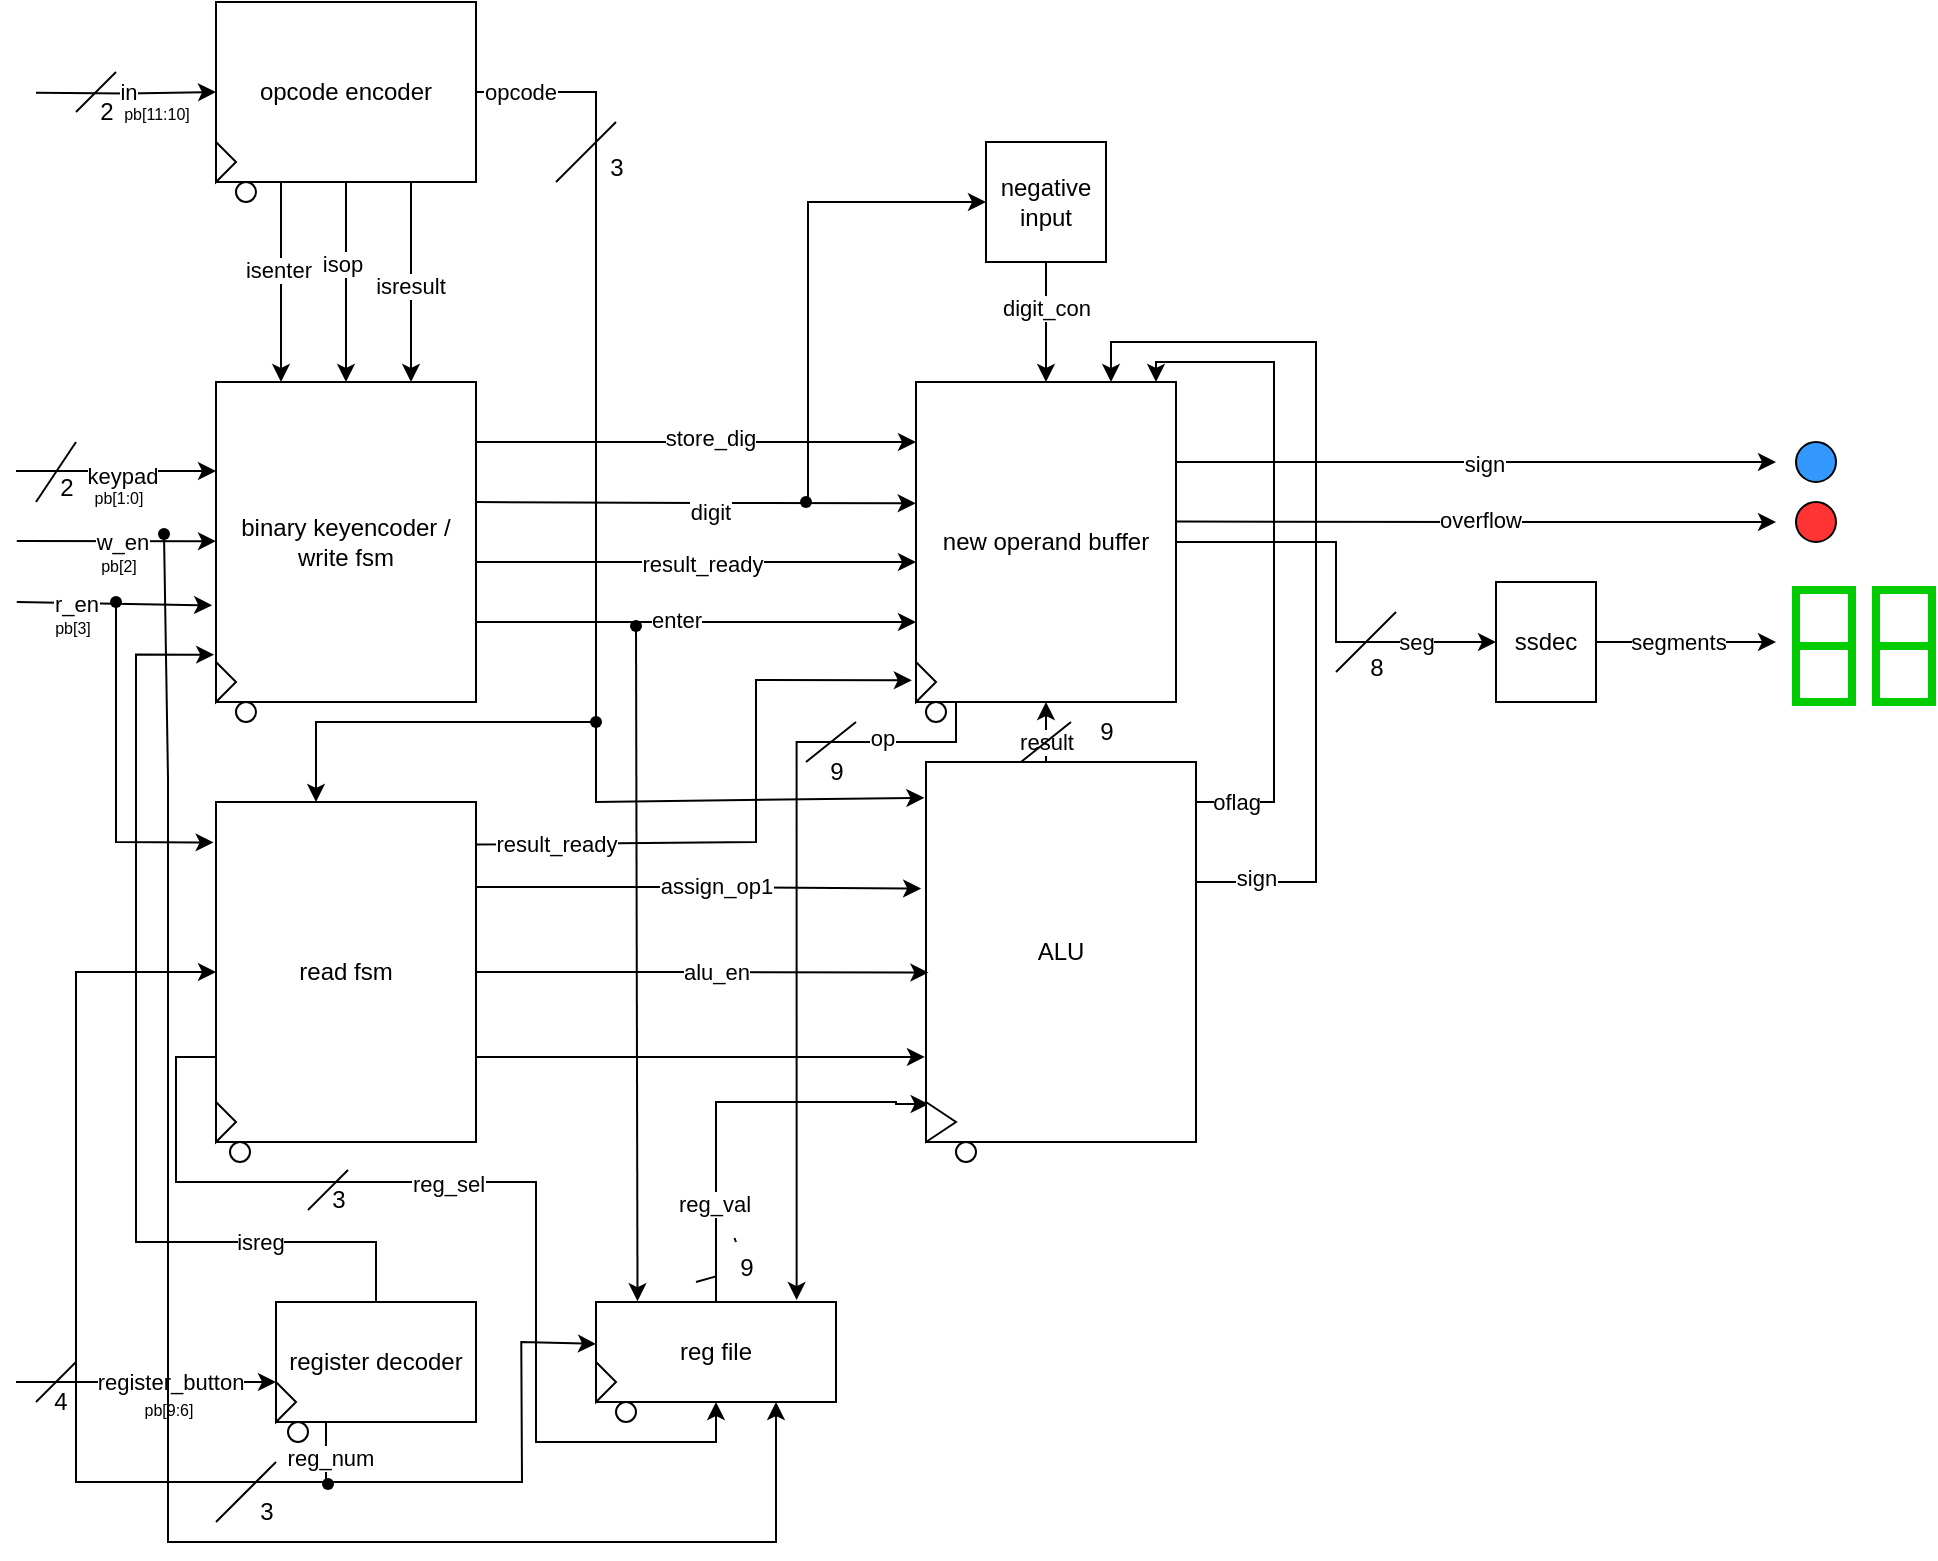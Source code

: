 <mxfile version="21.6.1" type="google">
  <diagram id="Uo8qd1kiUdgk_dLTgdJv" name="Page-2">
    <mxGraphModel grid="0" page="1" gridSize="10" guides="1" tooltips="1" connect="1" arrows="1" fold="1" pageScale="1" pageWidth="1100" pageHeight="850" math="0" shadow="0">
      <root>
        <mxCell id="0" />
        <mxCell id="1" parent="0" />
        <mxCell id="I2vS5NGbRmWMpXVFBBUi-1" value="" style="group" connectable="0" vertex="1" parent="1">
          <mxGeometry x="34" y="38" width="958" height="770" as="geometry" />
        </mxCell>
        <mxCell id="iVNEUMaBJX04QpkRA2RZ-22" style="edgeStyle=orthogonalEdgeStyle;rounded=0;orthogonalLoop=1;jettySize=auto;html=1;exitX=1;exitY=0.25;exitDx=0;exitDy=0;entryX=0;entryY=0.25;entryDx=0;entryDy=0;" edge="1" parent="I2vS5NGbRmWMpXVFBBUi-1">
          <mxGeometry relative="1" as="geometry">
            <mxPoint x="230" y="220" as="sourcePoint" />
            <mxPoint x="450" y="220" as="targetPoint" />
          </mxGeometry>
        </mxCell>
        <mxCell id="iVNEUMaBJX04QpkRA2RZ-23" value="store_dig" style="edgeLabel;html=1;align=center;verticalAlign=middle;resizable=0;points=[];" vertex="1" connectable="0" parent="iVNEUMaBJX04QpkRA2RZ-22">
          <mxGeometry x="0.058" y="2" relative="1" as="geometry">
            <mxPoint as="offset" />
          </mxGeometry>
        </mxCell>
        <mxCell id="iVNEUMaBJX04QpkRA2RZ-24" style="edgeStyle=orthogonalEdgeStyle;rounded=0;orthogonalLoop=1;jettySize=auto;html=1;entryX=0;entryY=0.5;entryDx=0;entryDy=0;" edge="1" parent="I2vS5NGbRmWMpXVFBBUi-1">
          <mxGeometry relative="1" as="geometry">
            <mxPoint x="230" y="280.0" as="sourcePoint" />
            <mxPoint x="450" y="280" as="targetPoint" />
            <Array as="points">
              <mxPoint x="400" y="280" />
              <mxPoint x="400" y="280" />
            </Array>
          </mxGeometry>
        </mxCell>
        <mxCell id="iVNEUMaBJX04QpkRA2RZ-26" value="result_ready" style="edgeLabel;html=1;align=center;verticalAlign=middle;resizable=0;points=[];" vertex="1" connectable="0" parent="iVNEUMaBJX04QpkRA2RZ-24">
          <mxGeometry x="0.026" y="-1" relative="1" as="geometry">
            <mxPoint as="offset" />
          </mxGeometry>
        </mxCell>
        <mxCell id="iVNEUMaBJX04QpkRA2RZ-29" style="edgeStyle=orthogonalEdgeStyle;rounded=0;orthogonalLoop=1;jettySize=auto;html=1;exitX=1;exitY=0.25;exitDx=0;exitDy=0;entryX=-0.001;entryY=0.379;entryDx=0;entryDy=0;entryPerimeter=0;" edge="1" parent="I2vS5NGbRmWMpXVFBBUi-1" target="iVNEUMaBJX04QpkRA2RZ-5">
          <mxGeometry relative="1" as="geometry">
            <mxPoint x="420" y="250" as="targetPoint" />
            <mxPoint x="230" y="250" as="sourcePoint" />
          </mxGeometry>
        </mxCell>
        <mxCell id="iVNEUMaBJX04QpkRA2RZ-30" value="digit" style="edgeLabel;html=1;align=center;verticalAlign=middle;resizable=0;points=[];" vertex="1" connectable="0" parent="iVNEUMaBJX04QpkRA2RZ-29">
          <mxGeometry x="0.059" y="-4" relative="1" as="geometry">
            <mxPoint as="offset" />
          </mxGeometry>
        </mxCell>
        <mxCell id="iVNEUMaBJX04QpkRA2RZ-2" value="binary keyencoder / write fsm" style="rounded=0;whiteSpace=wrap;html=1;" vertex="1" parent="I2vS5NGbRmWMpXVFBBUi-1">
          <mxGeometry x="100" y="190" width="130" height="160" as="geometry" />
        </mxCell>
        <mxCell id="WR3jzJnu0eO9VFohUoPm-1" style="edgeStyle=orthogonalEdgeStyle;rounded=0;orthogonalLoop=1;jettySize=auto;html=1;exitX=0;exitY=0.5;exitDx=0;exitDy=0;entryX=0;entryY=0.5;entryDx=0;entryDy=0;" edge="1" parent="I2vS5NGbRmWMpXVFBBUi-1" target="iVNEUMaBJX04QpkRA2RZ-3">
          <mxGeometry relative="1" as="geometry">
            <mxPoint x="396.0" y="250.6" as="sourcePoint" />
            <Array as="points">
              <mxPoint x="396" y="100" />
            </Array>
          </mxGeometry>
        </mxCell>
        <mxCell id="iVNEUMaBJX04QpkRA2RZ-3" value="negative input" style="whiteSpace=wrap;html=1;" vertex="1" parent="I2vS5NGbRmWMpXVFBBUi-1">
          <mxGeometry x="485" y="70" width="60" height="60" as="geometry" />
        </mxCell>
        <mxCell id="iVNEUMaBJX04QpkRA2RZ-16" style="edgeStyle=orthogonalEdgeStyle;rounded=0;orthogonalLoop=1;jettySize=auto;html=1;exitX=0.5;exitY=1;exitDx=0;exitDy=0;entryX=0.5;entryY=0;entryDx=0;entryDy=0;" edge="1" parent="I2vS5NGbRmWMpXVFBBUi-1" source="iVNEUMaBJX04QpkRA2RZ-4" target="iVNEUMaBJX04QpkRA2RZ-2">
          <mxGeometry relative="1" as="geometry" />
        </mxCell>
        <mxCell id="iVNEUMaBJX04QpkRA2RZ-17" value="isop" style="edgeLabel;html=1;align=center;verticalAlign=middle;resizable=0;points=[];" vertex="1" connectable="0" parent="iVNEUMaBJX04QpkRA2RZ-16">
          <mxGeometry x="-0.191" y="-2" relative="1" as="geometry">
            <mxPoint as="offset" />
          </mxGeometry>
        </mxCell>
        <mxCell id="iVNEUMaBJX04QpkRA2RZ-18" style="edgeStyle=orthogonalEdgeStyle;rounded=0;orthogonalLoop=1;jettySize=auto;html=1;exitX=0.25;exitY=1;exitDx=0;exitDy=0;entryX=0.25;entryY=0;entryDx=0;entryDy=0;" edge="1" parent="I2vS5NGbRmWMpXVFBBUi-1" source="iVNEUMaBJX04QpkRA2RZ-4" target="iVNEUMaBJX04QpkRA2RZ-2">
          <mxGeometry relative="1" as="geometry" />
        </mxCell>
        <mxCell id="iVNEUMaBJX04QpkRA2RZ-19" value="isenter" style="edgeLabel;html=1;align=center;verticalAlign=middle;resizable=0;points=[];" vertex="1" connectable="0" parent="iVNEUMaBJX04QpkRA2RZ-18">
          <mxGeometry x="-0.129" y="-2" relative="1" as="geometry">
            <mxPoint as="offset" />
          </mxGeometry>
        </mxCell>
        <mxCell id="iVNEUMaBJX04QpkRA2RZ-20" style="edgeStyle=orthogonalEdgeStyle;rounded=0;orthogonalLoop=1;jettySize=auto;html=1;exitX=0.75;exitY=1;exitDx=0;exitDy=0;entryX=0.75;entryY=0;entryDx=0;entryDy=0;" edge="1" parent="I2vS5NGbRmWMpXVFBBUi-1" source="iVNEUMaBJX04QpkRA2RZ-4" target="iVNEUMaBJX04QpkRA2RZ-2">
          <mxGeometry relative="1" as="geometry" />
        </mxCell>
        <mxCell id="iVNEUMaBJX04QpkRA2RZ-21" value="isresult" style="edgeLabel;html=1;align=center;verticalAlign=middle;resizable=0;points=[];" vertex="1" connectable="0" parent="iVNEUMaBJX04QpkRA2RZ-20">
          <mxGeometry x="0.043" y="-1" relative="1" as="geometry">
            <mxPoint as="offset" />
          </mxGeometry>
        </mxCell>
        <mxCell id="iVNEUMaBJX04QpkRA2RZ-45" style="edgeStyle=orthogonalEdgeStyle;rounded=0;orthogonalLoop=1;jettySize=auto;html=1;exitX=1;exitY=0.5;exitDx=0;exitDy=0;" edge="1" parent="I2vS5NGbRmWMpXVFBBUi-1" target="iVNEUMaBJX04QpkRA2RZ-9">
          <mxGeometry relative="1" as="geometry">
            <mxPoint x="215" y="45" as="sourcePoint" />
            <mxPoint x="150" y="400" as="targetPoint" />
            <Array as="points">
              <mxPoint x="290" y="45" />
              <mxPoint x="290" y="360" />
              <mxPoint x="150" y="360" />
            </Array>
          </mxGeometry>
        </mxCell>
        <mxCell id="iVNEUMaBJX04QpkRA2RZ-46" value="opcode" style="edgeLabel;html=1;align=center;verticalAlign=middle;resizable=0;points=[];" vertex="1" connectable="0" parent="iVNEUMaBJX04QpkRA2RZ-45">
          <mxGeometry x="-0.914" y="2" relative="1" as="geometry">
            <mxPoint x="12" y="2" as="offset" />
          </mxGeometry>
        </mxCell>
        <mxCell id="iVNEUMaBJX04QpkRA2RZ-59" style="edgeStyle=orthogonalEdgeStyle;rounded=0;orthogonalLoop=1;jettySize=auto;html=1;exitX=0;exitY=0.5;exitDx=0;exitDy=0;entryX=0;entryY=0.5;entryDx=0;entryDy=0;" edge="1" parent="I2vS5NGbRmWMpXVFBBUi-1" target="iVNEUMaBJX04QpkRA2RZ-4">
          <mxGeometry relative="1" as="geometry">
            <mxPoint x="10" y="45.333" as="sourcePoint" />
          </mxGeometry>
        </mxCell>
        <mxCell id="iVNEUMaBJX04QpkRA2RZ-60" value="in" style="edgeLabel;html=1;align=center;verticalAlign=middle;resizable=0;points=[];" vertex="1" connectable="0" parent="iVNEUMaBJX04QpkRA2RZ-59">
          <mxGeometry x="0.031" relative="1" as="geometry">
            <mxPoint as="offset" />
          </mxGeometry>
        </mxCell>
        <mxCell id="iVNEUMaBJX04QpkRA2RZ-4" value="opcode encoder" style="whiteSpace=wrap;html=1;" vertex="1" parent="I2vS5NGbRmWMpXVFBBUi-1">
          <mxGeometry x="100" width="130" height="90" as="geometry" />
        </mxCell>
        <mxCell id="iVNEUMaBJX04QpkRA2RZ-63" style="edgeStyle=orthogonalEdgeStyle;rounded=0;orthogonalLoop=1;jettySize=auto;html=1;exitX=1;exitY=0.25;exitDx=0;exitDy=0;entryX=0.75;entryY=0;entryDx=0;entryDy=0;" edge="1" parent="I2vS5NGbRmWMpXVFBBUi-1" target="iVNEUMaBJX04QpkRA2RZ-5">
          <mxGeometry relative="1" as="geometry">
            <mxPoint x="590" y="437.5" as="sourcePoint" />
            <mxPoint x="550" y="360" as="targetPoint" />
            <Array as="points">
              <mxPoint x="590" y="440" />
              <mxPoint x="650" y="440" />
              <mxPoint x="650" y="170" />
              <mxPoint x="548" y="170" />
            </Array>
          </mxGeometry>
        </mxCell>
        <mxCell id="iVNEUMaBJX04QpkRA2RZ-70" value="sign" style="edgeLabel;html=1;align=center;verticalAlign=middle;resizable=0;points=[];" vertex="1" connectable="0" parent="iVNEUMaBJX04QpkRA2RZ-63">
          <mxGeometry x="-0.767" y="2" relative="1" as="geometry">
            <mxPoint x="-21" as="offset" />
          </mxGeometry>
        </mxCell>
        <mxCell id="iVNEUMaBJX04QpkRA2RZ-87" style="edgeStyle=orthogonalEdgeStyle;rounded=0;orthogonalLoop=1;jettySize=auto;html=1;exitX=1;exitY=0.25;exitDx=0;exitDy=0;" edge="1" parent="I2vS5NGbRmWMpXVFBBUi-1" source="iVNEUMaBJX04QpkRA2RZ-5">
          <mxGeometry relative="1" as="geometry">
            <mxPoint x="880" y="230" as="targetPoint" />
          </mxGeometry>
        </mxCell>
        <mxCell id="iVNEUMaBJX04QpkRA2RZ-88" value="sign" style="edgeLabel;html=1;align=center;verticalAlign=middle;resizable=0;points=[];" vertex="1" connectable="0" parent="iVNEUMaBJX04QpkRA2RZ-87">
          <mxGeometry x="0.027" relative="1" as="geometry">
            <mxPoint as="offset" />
          </mxGeometry>
        </mxCell>
        <mxCell id="iVNEUMaBJX04QpkRA2RZ-5" value="new operand buffer" style="whiteSpace=wrap;html=1;" vertex="1" parent="I2vS5NGbRmWMpXVFBBUi-1">
          <mxGeometry x="450" y="190" width="130" height="160" as="geometry" />
        </mxCell>
        <mxCell id="iVNEUMaBJX04QpkRA2RZ-27" style="edgeStyle=orthogonalEdgeStyle;rounded=0;orthogonalLoop=1;jettySize=auto;html=1;exitX=1;exitY=0.75;exitDx=0;exitDy=0;entryX=0;entryY=0.75;entryDx=0;entryDy=0;" edge="1" parent="I2vS5NGbRmWMpXVFBBUi-1" source="iVNEUMaBJX04QpkRA2RZ-2" target="iVNEUMaBJX04QpkRA2RZ-5">
          <mxGeometry relative="1" as="geometry" />
        </mxCell>
        <mxCell id="iVNEUMaBJX04QpkRA2RZ-28" value="enter" style="edgeLabel;html=1;align=center;verticalAlign=middle;resizable=0;points=[];" vertex="1" connectable="0" parent="iVNEUMaBJX04QpkRA2RZ-27">
          <mxGeometry x="-0.095" y="1" relative="1" as="geometry">
            <mxPoint as="offset" />
          </mxGeometry>
        </mxCell>
        <mxCell id="iVNEUMaBJX04QpkRA2RZ-65" style="edgeStyle=orthogonalEdgeStyle;rounded=0;orthogonalLoop=1;jettySize=auto;html=1;entryX=0.5;entryY=0;entryDx=0;entryDy=0;" edge="1" parent="I2vS5NGbRmWMpXVFBBUi-1" source="iVNEUMaBJX04QpkRA2RZ-3" target="iVNEUMaBJX04QpkRA2RZ-5">
          <mxGeometry relative="1" as="geometry" />
        </mxCell>
        <mxCell id="iVNEUMaBJX04QpkRA2RZ-66" value="digit_con" style="edgeLabel;html=1;align=center;verticalAlign=middle;resizable=0;points=[];" vertex="1" connectable="0" parent="iVNEUMaBJX04QpkRA2RZ-65">
          <mxGeometry x="-0.24" relative="1" as="geometry">
            <mxPoint as="offset" />
          </mxGeometry>
        </mxCell>
        <mxCell id="iVNEUMaBJX04QpkRA2RZ-36" style="edgeStyle=orthogonalEdgeStyle;rounded=0;orthogonalLoop=1;jettySize=auto;html=1;entryX=0;entryY=0.5;entryDx=0;entryDy=0;" edge="1" parent="I2vS5NGbRmWMpXVFBBUi-1" target="iVNEUMaBJX04QpkRA2RZ-9">
          <mxGeometry relative="1" as="geometry">
            <mxPoint x="155" y="710" as="sourcePoint" />
            <mxPoint x="90" y="485" as="targetPoint" />
            <Array as="points">
              <mxPoint x="155" y="740" />
              <mxPoint x="30" y="740" />
              <mxPoint x="30" y="485" />
            </Array>
          </mxGeometry>
        </mxCell>
        <mxCell id="iVNEUMaBJX04QpkRA2RZ-37" value="reg_num" style="edgeLabel;html=1;align=center;verticalAlign=middle;resizable=0;points=[];" vertex="1" connectable="0" parent="iVNEUMaBJX04QpkRA2RZ-36">
          <mxGeometry x="0.052" y="-1" relative="1" as="geometry">
            <mxPoint x="126" y="85" as="offset" />
          </mxGeometry>
        </mxCell>
        <mxCell id="iVNEUMaBJX04QpkRA2RZ-74" style="edgeStyle=orthogonalEdgeStyle;rounded=0;orthogonalLoop=1;jettySize=auto;html=1;exitX=0.5;exitY=0;exitDx=0;exitDy=0;entryX=-0.007;entryY=0.852;entryDx=0;entryDy=0;entryPerimeter=0;" edge="1" parent="I2vS5NGbRmWMpXVFBBUi-1" source="iVNEUMaBJX04QpkRA2RZ-7" target="iVNEUMaBJX04QpkRA2RZ-2">
          <mxGeometry relative="1" as="geometry">
            <Array as="points">
              <mxPoint x="180" y="620" />
              <mxPoint x="60" y="620" />
              <mxPoint x="60" y="326" />
            </Array>
          </mxGeometry>
        </mxCell>
        <mxCell id="iVNEUMaBJX04QpkRA2RZ-75" value="isreg" style="edgeLabel;html=1;align=center;verticalAlign=middle;resizable=0;points=[];" vertex="1" connectable="0" parent="iVNEUMaBJX04QpkRA2RZ-74">
          <mxGeometry x="-0.634" relative="1" as="geometry">
            <mxPoint as="offset" />
          </mxGeometry>
        </mxCell>
        <mxCell id="iVNEUMaBJX04QpkRA2RZ-7" value="register decoder" style="whiteSpace=wrap;html=1;" vertex="1" parent="I2vS5NGbRmWMpXVFBBUi-1">
          <mxGeometry x="130" y="650" width="100" height="60" as="geometry" />
        </mxCell>
        <mxCell id="iVNEUMaBJX04QpkRA2RZ-8" value="reg file" style="whiteSpace=wrap;html=1;" vertex="1" parent="I2vS5NGbRmWMpXVFBBUi-1">
          <mxGeometry x="290" y="650" width="120" height="50" as="geometry" />
        </mxCell>
        <mxCell id="iVNEUMaBJX04QpkRA2RZ-68" style="edgeStyle=orthogonalEdgeStyle;rounded=0;orthogonalLoop=1;jettySize=auto;html=1;exitX=0.25;exitY=1;exitDx=0;exitDy=0;entryX=0.836;entryY=-0.019;entryDx=0;entryDy=0;entryPerimeter=0;" edge="1" parent="I2vS5NGbRmWMpXVFBBUi-1" source="iVNEUMaBJX04QpkRA2RZ-5" target="iVNEUMaBJX04QpkRA2RZ-8">
          <mxGeometry relative="1" as="geometry">
            <mxPoint x="410" y="620" as="targetPoint" />
            <Array as="points">
              <mxPoint x="470" y="350" />
              <mxPoint x="470" y="370" />
              <mxPoint x="390" y="370" />
            </Array>
          </mxGeometry>
        </mxCell>
        <mxCell id="iVNEUMaBJX04QpkRA2RZ-69" value="op" style="edgeLabel;html=1;align=center;verticalAlign=middle;resizable=0;points=[];" connectable="0" vertex="1" parent="iVNEUMaBJX04QpkRA2RZ-68">
          <mxGeometry x="-0.644" y="-2" relative="1" as="geometry">
            <mxPoint as="offset" />
          </mxGeometry>
        </mxCell>
        <mxCell id="iVNEUMaBJX04QpkRA2RZ-9" value="read fsm" style="whiteSpace=wrap;html=1;" vertex="1" parent="I2vS5NGbRmWMpXVFBBUi-1">
          <mxGeometry x="100" y="400" width="130" height="170" as="geometry" />
        </mxCell>
        <mxCell id="iVNEUMaBJX04QpkRA2RZ-47" style="edgeStyle=orthogonalEdgeStyle;rounded=0;orthogonalLoop=1;jettySize=auto;html=1;exitX=0;exitY=0.75;exitDx=0;exitDy=0;" edge="1" parent="I2vS5NGbRmWMpXVFBBUi-1" source="iVNEUMaBJX04QpkRA2RZ-9" target="iVNEUMaBJX04QpkRA2RZ-8">
          <mxGeometry relative="1" as="geometry">
            <mxPoint x="80" y="530" as="sourcePoint" />
            <Array as="points">
              <mxPoint x="80" y="528" />
              <mxPoint x="80" y="590" />
              <mxPoint x="260" y="590" />
              <mxPoint x="260" y="720" />
              <mxPoint x="350" y="720" />
            </Array>
          </mxGeometry>
        </mxCell>
        <mxCell id="iVNEUMaBJX04QpkRA2RZ-48" value="reg_sel" style="edgeLabel;html=1;align=center;verticalAlign=middle;resizable=0;points=[];" vertex="1" connectable="0" parent="iVNEUMaBJX04QpkRA2RZ-47">
          <mxGeometry x="-0.719" relative="1" as="geometry">
            <mxPoint x="136" y="13" as="offset" />
          </mxGeometry>
        </mxCell>
        <mxCell id="iVNEUMaBJX04QpkRA2RZ-61" style="edgeStyle=orthogonalEdgeStyle;rounded=0;orthogonalLoop=1;jettySize=auto;html=1;exitX=1;exitY=0.105;exitDx=0;exitDy=0;exitPerimeter=0;" edge="1" parent="I2vS5NGbRmWMpXVFBBUi-1" target="iVNEUMaBJX04QpkRA2RZ-5">
          <mxGeometry relative="1" as="geometry">
            <mxPoint x="589.35" y="414.8" as="sourcePoint" />
            <mxPoint x="580.0" y="350.0" as="targetPoint" />
            <Array as="points">
              <mxPoint x="589" y="400" />
              <mxPoint x="629" y="400" />
              <mxPoint x="629" y="180" />
              <mxPoint x="570" y="180" />
            </Array>
          </mxGeometry>
        </mxCell>
        <mxCell id="iVNEUMaBJX04QpkRA2RZ-67" value="oflag" style="edgeLabel;html=1;align=center;verticalAlign=middle;resizable=0;points=[];" vertex="1" connectable="0" parent="iVNEUMaBJX04QpkRA2RZ-61">
          <mxGeometry x="-0.766" y="-2" relative="1" as="geometry">
            <mxPoint x="-5" y="-2" as="offset" />
          </mxGeometry>
        </mxCell>
        <mxCell id="iVNEUMaBJX04QpkRA2RZ-10" value="ALU" style="whiteSpace=wrap;html=1;" vertex="1" parent="I2vS5NGbRmWMpXVFBBUi-1">
          <mxGeometry x="455" y="380" width="135" height="190" as="geometry" />
        </mxCell>
        <mxCell id="iVNEUMaBJX04QpkRA2RZ-81" style="edgeStyle=orthogonalEdgeStyle;rounded=0;orthogonalLoop=1;jettySize=auto;html=1;exitX=0.5;exitY=0;exitDx=0;exitDy=0;entryX=0.5;entryY=1;entryDx=0;entryDy=0;" edge="1" parent="I2vS5NGbRmWMpXVFBBUi-1" source="iVNEUMaBJX04QpkRA2RZ-10" target="iVNEUMaBJX04QpkRA2RZ-5">
          <mxGeometry relative="1" as="geometry" />
        </mxCell>
        <mxCell id="iVNEUMaBJX04QpkRA2RZ-82" value="result" style="edgeLabel;html=1;align=center;verticalAlign=middle;resizable=0;points=[];" vertex="1" connectable="0" parent="iVNEUMaBJX04QpkRA2RZ-81">
          <mxGeometry x="-0.186" relative="1" as="geometry">
            <mxPoint y="-2" as="offset" />
          </mxGeometry>
        </mxCell>
        <mxCell id="iVNEUMaBJX04QpkRA2RZ-77" style="edgeStyle=orthogonalEdgeStyle;rounded=0;orthogonalLoop=1;jettySize=auto;html=1;exitX=0.5;exitY=0;exitDx=0;exitDy=0;entryX=0.01;entryY=0.9;entryDx=0;entryDy=0;entryPerimeter=0;" edge="1" parent="I2vS5NGbRmWMpXVFBBUi-1" source="iVNEUMaBJX04QpkRA2RZ-8" target="iVNEUMaBJX04QpkRA2RZ-10">
          <mxGeometry relative="1" as="geometry">
            <mxPoint x="430" y="550" as="targetPoint" />
            <Array as="points">
              <mxPoint x="350" y="550" />
              <mxPoint x="440" y="550" />
              <mxPoint x="440" y="551" />
            </Array>
          </mxGeometry>
        </mxCell>
        <mxCell id="iVNEUMaBJX04QpkRA2RZ-78" value="reg_val" style="edgeLabel;html=1;align=center;verticalAlign=middle;resizable=0;points=[];" vertex="1" connectable="0" parent="iVNEUMaBJX04QpkRA2RZ-77">
          <mxGeometry x="-0.528" y="1" relative="1" as="geometry">
            <mxPoint as="offset" />
          </mxGeometry>
        </mxCell>
        <mxCell id="iVNEUMaBJX04QpkRA2RZ-49" style="edgeStyle=orthogonalEdgeStyle;rounded=0;orthogonalLoop=1;jettySize=auto;html=1;exitX=1;exitY=0.5;exitDx=0;exitDy=0;entryX=0.009;entryY=0.554;entryDx=0;entryDy=0;entryPerimeter=0;" edge="1" parent="I2vS5NGbRmWMpXVFBBUi-1" source="iVNEUMaBJX04QpkRA2RZ-9" target="iVNEUMaBJX04QpkRA2RZ-10">
          <mxGeometry relative="1" as="geometry" />
        </mxCell>
        <mxCell id="iVNEUMaBJX04QpkRA2RZ-50" value="alu_en" style="edgeLabel;html=1;align=center;verticalAlign=middle;resizable=0;points=[];" vertex="1" connectable="0" parent="iVNEUMaBJX04QpkRA2RZ-49">
          <mxGeometry x="-0.012" relative="1" as="geometry">
            <mxPoint x="8" as="offset" />
          </mxGeometry>
        </mxCell>
        <mxCell id="iVNEUMaBJX04QpkRA2RZ-51" style="edgeStyle=orthogonalEdgeStyle;rounded=0;orthogonalLoop=1;jettySize=auto;html=1;exitX=1;exitY=0.25;exitDx=0;exitDy=0;entryX=-0.018;entryY=0.333;entryDx=0;entryDy=0;entryPerimeter=0;" edge="1" parent="I2vS5NGbRmWMpXVFBBUi-1" source="iVNEUMaBJX04QpkRA2RZ-9" target="iVNEUMaBJX04QpkRA2RZ-10">
          <mxGeometry relative="1" as="geometry" />
        </mxCell>
        <mxCell id="iVNEUMaBJX04QpkRA2RZ-52" value="assign_op1" style="edgeLabel;html=1;align=center;verticalAlign=middle;resizable=0;points=[];" vertex="1" connectable="0" parent="iVNEUMaBJX04QpkRA2RZ-51">
          <mxGeometry x="0.006" y="2" relative="1" as="geometry">
            <mxPoint x="5" y="-1" as="offset" />
          </mxGeometry>
        </mxCell>
        <mxCell id="iVNEUMaBJX04QpkRA2RZ-53" style="edgeStyle=orthogonalEdgeStyle;rounded=0;orthogonalLoop=1;jettySize=auto;html=1;exitX=1;exitY=0.75;exitDx=0;exitDy=0;entryX=-0.004;entryY=0.776;entryDx=0;entryDy=0;entryPerimeter=0;" edge="1" parent="I2vS5NGbRmWMpXVFBBUi-1" source="iVNEUMaBJX04QpkRA2RZ-9" target="iVNEUMaBJX04QpkRA2RZ-10">
          <mxGeometry relative="1" as="geometry" />
        </mxCell>
        <mxCell id="iVNEUMaBJX04QpkRA2RZ-85" style="edgeStyle=orthogonalEdgeStyle;rounded=0;orthogonalLoop=1;jettySize=auto;html=1;" edge="1" parent="I2vS5NGbRmWMpXVFBBUi-1" source="iVNEUMaBJX04QpkRA2RZ-11">
          <mxGeometry relative="1" as="geometry">
            <mxPoint x="880" y="320" as="targetPoint" />
          </mxGeometry>
        </mxCell>
        <mxCell id="iVNEUMaBJX04QpkRA2RZ-86" value="segments" style="edgeLabel;html=1;align=center;verticalAlign=middle;resizable=0;points=[];" vertex="1" connectable="0" parent="iVNEUMaBJX04QpkRA2RZ-85">
          <mxGeometry x="-0.091" relative="1" as="geometry">
            <mxPoint as="offset" />
          </mxGeometry>
        </mxCell>
        <mxCell id="iVNEUMaBJX04QpkRA2RZ-11" value="ssdec" style="whiteSpace=wrap;html=1;" vertex="1" parent="I2vS5NGbRmWMpXVFBBUi-1">
          <mxGeometry x="740" y="290" width="50" height="60" as="geometry" />
        </mxCell>
        <mxCell id="iVNEUMaBJX04QpkRA2RZ-14" value="" style="edgeStyle=none;orthogonalLoop=1;jettySize=auto;html=1;rounded=0;" edge="1" parent="I2vS5NGbRmWMpXVFBBUi-1">
          <mxGeometry width="100" relative="1" as="geometry">
            <mxPoint y="234.52" as="sourcePoint" />
            <mxPoint x="100" y="234.52" as="targetPoint" />
            <Array as="points" />
          </mxGeometry>
        </mxCell>
        <mxCell id="iVNEUMaBJX04QpkRA2RZ-15" value="keypad" style="edgeLabel;html=1;align=center;verticalAlign=middle;resizable=0;points=[];" vertex="1" connectable="0" parent="iVNEUMaBJX04QpkRA2RZ-14">
          <mxGeometry x="0.051" y="-2" relative="1" as="geometry">
            <mxPoint as="offset" />
          </mxGeometry>
        </mxCell>
        <mxCell id="iVNEUMaBJX04QpkRA2RZ-31" value="" style="endArrow=classic;html=1;rounded=0;entryX=-0.003;entryY=0.688;entryDx=0;entryDy=0;entryPerimeter=0;" edge="1" parent="I2vS5NGbRmWMpXVFBBUi-1">
          <mxGeometry width="50" height="50" relative="1" as="geometry">
            <mxPoint x="0.39" y="269.52" as="sourcePoint" />
            <mxPoint x="100" y="269.6" as="targetPoint" />
          </mxGeometry>
        </mxCell>
        <mxCell id="iVNEUMaBJX04QpkRA2RZ-32" value="w_en" style="edgeLabel;html=1;align=center;verticalAlign=middle;resizable=0;points=[];" vertex="1" connectable="0" parent="iVNEUMaBJX04QpkRA2RZ-31">
          <mxGeometry x="0.047" relative="1" as="geometry">
            <mxPoint as="offset" />
          </mxGeometry>
        </mxCell>
        <mxCell id="iVNEUMaBJX04QpkRA2RZ-33" value="" style="endArrow=classic;html=1;rounded=0;entryX=-0.015;entryY=0.698;entryDx=0;entryDy=0;entryPerimeter=0;" edge="1" parent="I2vS5NGbRmWMpXVFBBUi-1" target="iVNEUMaBJX04QpkRA2RZ-2">
          <mxGeometry width="50" height="50" relative="1" as="geometry">
            <mxPoint x="0.39" y="300" as="sourcePoint" />
            <mxPoint x="70" y="300" as="targetPoint" />
          </mxGeometry>
        </mxCell>
        <mxCell id="iVNEUMaBJX04QpkRA2RZ-34" value="r_en" style="edgeLabel;html=1;align=center;verticalAlign=middle;resizable=0;points=[];" vertex="1" connectable="0" parent="iVNEUMaBJX04QpkRA2RZ-33">
          <mxGeometry x="0.047" relative="1" as="geometry">
            <mxPoint x="-22" as="offset" />
          </mxGeometry>
        </mxCell>
        <mxCell id="iVNEUMaBJX04QpkRA2RZ-35" value="" style="endArrow=classic;html=1;rounded=0;entryX=-0.009;entryY=0.119;entryDx=0;entryDy=0;entryPerimeter=0;" edge="1" parent="I2vS5NGbRmWMpXVFBBUi-1" source="WR3jzJnu0eO9VFohUoPm-6" target="iVNEUMaBJX04QpkRA2RZ-9">
          <mxGeometry width="50" height="50" relative="1" as="geometry">
            <mxPoint x="50" y="300" as="sourcePoint" />
            <mxPoint x="100" y="440" as="targetPoint" />
            <Array as="points">
              <mxPoint x="50" y="420" />
            </Array>
          </mxGeometry>
        </mxCell>
        <mxCell id="iVNEUMaBJX04QpkRA2RZ-83" style="edgeStyle=orthogonalEdgeStyle;rounded=0;orthogonalLoop=1;jettySize=auto;html=1;exitX=1;exitY=0.5;exitDx=0;exitDy=0;entryX=0;entryY=0.5;entryDx=0;entryDy=0;" edge="1" parent="I2vS5NGbRmWMpXVFBBUi-1" source="iVNEUMaBJX04QpkRA2RZ-5" target="iVNEUMaBJX04QpkRA2RZ-11">
          <mxGeometry relative="1" as="geometry" />
        </mxCell>
        <mxCell id="iVNEUMaBJX04QpkRA2RZ-84" value="seg" style="edgeLabel;html=1;align=center;verticalAlign=middle;resizable=0;points=[];" vertex="1" connectable="0" parent="iVNEUMaBJX04QpkRA2RZ-83">
          <mxGeometry x="0.616" relative="1" as="geometry">
            <mxPoint as="offset" />
          </mxGeometry>
        </mxCell>
        <mxCell id="iVNEUMaBJX04QpkRA2RZ-55" value="" style="endArrow=classic;html=1;rounded=0;exitX=0.998;exitY=0.125;exitDx=0;exitDy=0;exitPerimeter=0;entryX=-0.016;entryY=0.932;entryDx=0;entryDy=0;entryPerimeter=0;" edge="1" parent="I2vS5NGbRmWMpXVFBBUi-1" source="iVNEUMaBJX04QpkRA2RZ-9" target="iVNEUMaBJX04QpkRA2RZ-5">
          <mxGeometry width="50" height="50" relative="1" as="geometry">
            <mxPoint x="280" y="430" as="sourcePoint" />
            <mxPoint x="430" y="340" as="targetPoint" />
            <Array as="points">
              <mxPoint x="370" y="420" />
              <mxPoint x="370" y="370" />
              <mxPoint x="370" y="339" />
            </Array>
          </mxGeometry>
        </mxCell>
        <mxCell id="iVNEUMaBJX04QpkRA2RZ-56" value="result_ready" style="edgeLabel;html=1;align=center;verticalAlign=middle;resizable=0;points=[];" connectable="0" vertex="1" parent="iVNEUMaBJX04QpkRA2RZ-55">
          <mxGeometry x="-0.589" relative="1" as="geometry">
            <mxPoint x="-21" as="offset" />
          </mxGeometry>
        </mxCell>
        <mxCell id="iVNEUMaBJX04QpkRA2RZ-72" value="" style="endArrow=classic;html=1;rounded=0;" edge="1" parent="I2vS5NGbRmWMpXVFBBUi-1">
          <mxGeometry width="50" height="50" relative="1" as="geometry">
            <mxPoint y="690" as="sourcePoint" />
            <mxPoint x="130" y="690" as="targetPoint" />
          </mxGeometry>
        </mxCell>
        <mxCell id="iVNEUMaBJX04QpkRA2RZ-73" value="register_button" style="edgeLabel;html=1;align=center;verticalAlign=middle;resizable=0;points=[];" vertex="1" connectable="0" parent="iVNEUMaBJX04QpkRA2RZ-72">
          <mxGeometry x="0.184" y="2" relative="1" as="geometry">
            <mxPoint y="2" as="offset" />
          </mxGeometry>
        </mxCell>
        <mxCell id="iVNEUMaBJX04QpkRA2RZ-76" value="" style="endArrow=classic;html=1;rounded=0;entryX=-0.022;entryY=0.419;entryDx=0;entryDy=0;entryPerimeter=0;" edge="1" parent="I2vS5NGbRmWMpXVFBBUi-1">
          <mxGeometry width="50" height="50" relative="1" as="geometry">
            <mxPoint x="150" y="740" as="sourcePoint" />
            <mxPoint x="290" y="670.95" as="targetPoint" />
            <Array as="points">
              <mxPoint x="253" y="740" />
              <mxPoint x="252.64" y="670" />
            </Array>
          </mxGeometry>
        </mxCell>
        <mxCell id="iVNEUMaBJX04QpkRA2RZ-79" value="" style="endArrow=classic;html=1;rounded=0;entryX=0.173;entryY=-0.008;entryDx=0;entryDy=0;entryPerimeter=0;" edge="1" parent="I2vS5NGbRmWMpXVFBBUi-1" target="iVNEUMaBJX04QpkRA2RZ-8">
          <mxGeometry width="50" height="50" relative="1" as="geometry">
            <mxPoint x="310" y="310" as="sourcePoint" />
            <mxPoint x="310" y="450" as="targetPoint" />
          </mxGeometry>
        </mxCell>
        <mxCell id="iVNEUMaBJX04QpkRA2RZ-80" value="" style="endArrow=classic;html=1;rounded=0;entryX=-0.006;entryY=0.094;entryDx=0;entryDy=0;entryPerimeter=0;" edge="1" parent="I2vS5NGbRmWMpXVFBBUi-1" target="iVNEUMaBJX04QpkRA2RZ-10">
          <mxGeometry width="50" height="50" relative="1" as="geometry">
            <mxPoint x="290" y="360" as="sourcePoint" />
            <mxPoint x="400" y="450" as="targetPoint" />
            <Array as="points">
              <mxPoint x="290" y="400" />
            </Array>
          </mxGeometry>
        </mxCell>
        <mxCell id="iVNEUMaBJX04QpkRA2RZ-89" value="" style="endArrow=classic;html=1;rounded=0;exitX=1.003;exitY=0.436;exitDx=0;exitDy=0;exitPerimeter=0;" edge="1" parent="I2vS5NGbRmWMpXVFBBUi-1" source="iVNEUMaBJX04QpkRA2RZ-5">
          <mxGeometry width="50" height="50" relative="1" as="geometry">
            <mxPoint x="640" y="370" as="sourcePoint" />
            <mxPoint x="880" y="260" as="targetPoint" />
            <Array as="points">
              <mxPoint x="730" y="260" />
            </Array>
          </mxGeometry>
        </mxCell>
        <mxCell id="iVNEUMaBJX04QpkRA2RZ-90" value="overflow" style="edgeLabel;html=1;align=center;verticalAlign=middle;resizable=0;points=[];" vertex="1" connectable="0" parent="iVNEUMaBJX04QpkRA2RZ-89">
          <mxGeometry x="0.01" y="1" relative="1" as="geometry">
            <mxPoint as="offset" />
          </mxGeometry>
        </mxCell>
        <mxCell id="iVNEUMaBJX04QpkRA2RZ-91" value="" style="ellipse;whiteSpace=wrap;html=1;aspect=fixed;fillColor=#3399FF;" vertex="1" parent="I2vS5NGbRmWMpXVFBBUi-1">
          <mxGeometry x="890" y="220" width="20" height="20" as="geometry" />
        </mxCell>
        <mxCell id="iVNEUMaBJX04QpkRA2RZ-92" value="" style="ellipse;whiteSpace=wrap;html=1;aspect=fixed;fillColor=#FF3333;" vertex="1" parent="I2vS5NGbRmWMpXVFBBUi-1">
          <mxGeometry x="890" y="250" width="20" height="20" as="geometry" />
        </mxCell>
        <mxCell id="NxOlCpblaWw3LpfSd1bG-1" value="" style="rounded=0;whiteSpace=wrap;html=1;fontColor=#000000;strokeColor=#00CC00;strokeWidth=4;" vertex="1" parent="I2vS5NGbRmWMpXVFBBUi-1">
          <mxGeometry x="890" y="294" width="28" height="28" as="geometry" />
        </mxCell>
        <mxCell id="NxOlCpblaWw3LpfSd1bG-2" value="" style="rounded=0;whiteSpace=wrap;html=1;fontColor=#000000;strokeColor=#00CC00;strokeWidth=4;" vertex="1" parent="I2vS5NGbRmWMpXVFBBUi-1">
          <mxGeometry x="890" y="322" width="28" height="28" as="geometry" />
        </mxCell>
        <mxCell id="NxOlCpblaWw3LpfSd1bG-3" value="" style="rounded=0;whiteSpace=wrap;html=1;fontColor=#000000;strokeColor=#00CC00;strokeWidth=4;" vertex="1" parent="I2vS5NGbRmWMpXVFBBUi-1">
          <mxGeometry x="930" y="294" width="28" height="28" as="geometry" />
        </mxCell>
        <mxCell id="NxOlCpblaWw3LpfSd1bG-4" value="" style="rounded=0;whiteSpace=wrap;html=1;fontColor=#000000;strokeColor=#00CC00;strokeWidth=4;" vertex="1" parent="I2vS5NGbRmWMpXVFBBUi-1">
          <mxGeometry x="930" y="322" width="28" height="28" as="geometry" />
        </mxCell>
        <mxCell id="NxOlCpblaWw3LpfSd1bG-5" value="" style="triangle;whiteSpace=wrap;html=1;" vertex="1" parent="I2vS5NGbRmWMpXVFBBUi-1">
          <mxGeometry x="100" y="550" width="10" height="20" as="geometry" />
        </mxCell>
        <mxCell id="NxOlCpblaWw3LpfSd1bG-6" value="" style="triangle;whiteSpace=wrap;html=1;" vertex="1" parent="I2vS5NGbRmWMpXVFBBUi-1">
          <mxGeometry x="100" y="330" width="10" height="20" as="geometry" />
        </mxCell>
        <mxCell id="NxOlCpblaWw3LpfSd1bG-7" value="" style="triangle;whiteSpace=wrap;html=1;" vertex="1" parent="I2vS5NGbRmWMpXVFBBUi-1">
          <mxGeometry x="100" y="70" width="10" height="20" as="geometry" />
        </mxCell>
        <mxCell id="NxOlCpblaWw3LpfSd1bG-13" value="" style="triangle;whiteSpace=wrap;html=1;" vertex="1" parent="I2vS5NGbRmWMpXVFBBUi-1">
          <mxGeometry x="450" y="330" width="10" height="20" as="geometry" />
        </mxCell>
        <mxCell id="NxOlCpblaWw3LpfSd1bG-15" value="" style="triangle;whiteSpace=wrap;html=1;" vertex="1" parent="I2vS5NGbRmWMpXVFBBUi-1">
          <mxGeometry x="130" y="690" width="10" height="20" as="geometry" />
        </mxCell>
        <mxCell id="NxOlCpblaWw3LpfSd1bG-16" value="" style="triangle;whiteSpace=wrap;html=1;" vertex="1" parent="I2vS5NGbRmWMpXVFBBUi-1">
          <mxGeometry x="290" y="680" width="10" height="20" as="geometry" />
        </mxCell>
        <mxCell id="NxOlCpblaWw3LpfSd1bG-17" value="" style="triangle;whiteSpace=wrap;html=1;" vertex="1" parent="I2vS5NGbRmWMpXVFBBUi-1">
          <mxGeometry x="455" y="550" width="15" height="20" as="geometry" />
        </mxCell>
        <mxCell id="NxOlCpblaWw3LpfSd1bG-18" value="" style="ellipse;whiteSpace=wrap;html=1;" vertex="1" parent="I2vS5NGbRmWMpXVFBBUi-1">
          <mxGeometry x="107" y="570" width="10" height="10" as="geometry" />
        </mxCell>
        <mxCell id="NxOlCpblaWw3LpfSd1bG-19" value="" style="ellipse;whiteSpace=wrap;html=1;" vertex="1" parent="I2vS5NGbRmWMpXVFBBUi-1">
          <mxGeometry x="136" y="710" width="10" height="10" as="geometry" />
        </mxCell>
        <mxCell id="NxOlCpblaWw3LpfSd1bG-20" value="" style="ellipse;whiteSpace=wrap;html=1;" vertex="1" parent="I2vS5NGbRmWMpXVFBBUi-1">
          <mxGeometry x="300" y="700" width="10" height="10" as="geometry" />
        </mxCell>
        <mxCell id="NxOlCpblaWw3LpfSd1bG-21" value="" style="ellipse;whiteSpace=wrap;html=1;" vertex="1" parent="I2vS5NGbRmWMpXVFBBUi-1">
          <mxGeometry x="470" y="570" width="10" height="10" as="geometry" />
        </mxCell>
        <mxCell id="NxOlCpblaWw3LpfSd1bG-22" value="" style="ellipse;whiteSpace=wrap;html=1;" vertex="1" parent="I2vS5NGbRmWMpXVFBBUi-1">
          <mxGeometry x="455" y="350" width="10" height="10" as="geometry" />
        </mxCell>
        <mxCell id="NxOlCpblaWw3LpfSd1bG-23" value="" style="ellipse;whiteSpace=wrap;html=1;" vertex="1" parent="I2vS5NGbRmWMpXVFBBUi-1">
          <mxGeometry x="110" y="350" width="10" height="10" as="geometry" />
        </mxCell>
        <mxCell id="NxOlCpblaWw3LpfSd1bG-24" value="" style="ellipse;whiteSpace=wrap;html=1;" vertex="1" parent="I2vS5NGbRmWMpXVFBBUi-1">
          <mxGeometry x="110" y="90" width="10" height="10" as="geometry" />
        </mxCell>
        <mxCell id="NxOlCpblaWw3LpfSd1bG-25" value="" style="endArrow=none;html=1;rounded=0;" edge="1" parent="I2vS5NGbRmWMpXVFBBUi-1">
          <mxGeometry width="50" height="50" relative="1" as="geometry">
            <mxPoint x="30" y="55" as="sourcePoint" />
            <mxPoint x="50" y="35" as="targetPoint" />
          </mxGeometry>
        </mxCell>
        <mxCell id="NxOlCpblaWw3LpfSd1bG-26" value="2" style="text;html=1;align=center;verticalAlign=middle;resizable=0;points=[];autosize=1;strokeColor=none;fillColor=none;" vertex="1" parent="I2vS5NGbRmWMpXVFBBUi-1">
          <mxGeometry x="30" y="40" width="30" height="30" as="geometry" />
        </mxCell>
        <mxCell id="NxOlCpblaWw3LpfSd1bG-27" value="" style="endArrow=none;html=1;rounded=0;" edge="1" parent="I2vS5NGbRmWMpXVFBBUi-1">
          <mxGeometry width="50" height="50" relative="1" as="geometry">
            <mxPoint x="10" y="250" as="sourcePoint" />
            <mxPoint x="30" y="220" as="targetPoint" />
          </mxGeometry>
        </mxCell>
        <mxCell id="NxOlCpblaWw3LpfSd1bG-28" value="2" style="text;html=1;align=center;verticalAlign=middle;resizable=0;points=[];autosize=1;strokeColor=none;fillColor=none;" vertex="1" parent="I2vS5NGbRmWMpXVFBBUi-1">
          <mxGeometry x="10" y="228" width="30" height="30" as="geometry" />
        </mxCell>
        <mxCell id="NxOlCpblaWw3LpfSd1bG-29" value="" style="endArrow=none;html=1;rounded=0;" edge="1" parent="I2vS5NGbRmWMpXVFBBUi-1">
          <mxGeometry width="50" height="50" relative="1" as="geometry">
            <mxPoint x="270" y="90" as="sourcePoint" />
            <mxPoint x="300" y="60" as="targetPoint" />
          </mxGeometry>
        </mxCell>
        <mxCell id="NxOlCpblaWw3LpfSd1bG-30" value="3" style="text;html=1;align=center;verticalAlign=middle;resizable=0;points=[];autosize=1;strokeColor=none;fillColor=none;" vertex="1" parent="I2vS5NGbRmWMpXVFBBUi-1">
          <mxGeometry x="285" y="68" width="30" height="30" as="geometry" />
        </mxCell>
        <mxCell id="NxOlCpblaWw3LpfSd1bG-31" value="" style="endArrow=none;html=1;rounded=0;" edge="1" parent="I2vS5NGbRmWMpXVFBBUi-1">
          <mxGeometry width="50" height="50" relative="1" as="geometry">
            <mxPoint x="395" y="380" as="sourcePoint" />
            <mxPoint x="420" y="360" as="targetPoint" />
          </mxGeometry>
        </mxCell>
        <mxCell id="NxOlCpblaWw3LpfSd1bG-32" value="9" style="text;html=1;align=center;verticalAlign=middle;resizable=0;points=[];autosize=1;strokeColor=none;fillColor=none;" vertex="1" parent="I2vS5NGbRmWMpXVFBBUi-1">
          <mxGeometry x="395" y="370" width="30" height="30" as="geometry" />
        </mxCell>
        <mxCell id="NxOlCpblaWw3LpfSd1bG-35" value="" style="endArrow=none;html=1;rounded=0;" edge="1" parent="I2vS5NGbRmWMpXVFBBUi-1">
          <mxGeometry width="50" height="50" relative="1" as="geometry">
            <mxPoint x="502.5" y="380" as="sourcePoint" />
            <mxPoint x="527.5" y="360" as="targetPoint" />
          </mxGeometry>
        </mxCell>
        <mxCell id="NxOlCpblaWw3LpfSd1bG-36" value="9" style="text;html=1;align=center;verticalAlign=middle;resizable=0;points=[];autosize=1;strokeColor=none;fillColor=none;" vertex="1" parent="I2vS5NGbRmWMpXVFBBUi-1">
          <mxGeometry x="530" y="350" width="30" height="30" as="geometry" />
        </mxCell>
        <mxCell id="NxOlCpblaWw3LpfSd1bG-37" value="" style="endArrow=none;html=1;rounded=0;" edge="1" parent="I2vS5NGbRmWMpXVFBBUi-1">
          <mxGeometry width="50" height="50" relative="1" as="geometry">
            <mxPoint x="660" y="335" as="sourcePoint" />
            <mxPoint x="690" y="305" as="targetPoint" />
          </mxGeometry>
        </mxCell>
        <mxCell id="NxOlCpblaWw3LpfSd1bG-38" value="8" style="text;html=1;align=center;verticalAlign=middle;resizable=0;points=[];autosize=1;strokeColor=none;fillColor=none;" vertex="1" parent="I2vS5NGbRmWMpXVFBBUi-1">
          <mxGeometry x="665" y="318" width="30" height="30" as="geometry" />
        </mxCell>
        <mxCell id="NxOlCpblaWw3LpfSd1bG-43" value="" style="endArrow=none;html=1;rounded=0;" edge="1" parent="I2vS5NGbRmWMpXVFBBUi-1">
          <mxGeometry width="50" height="50" relative="1" as="geometry">
            <mxPoint x="100" y="760" as="sourcePoint" />
            <mxPoint x="130" y="730" as="targetPoint" />
          </mxGeometry>
        </mxCell>
        <mxCell id="NxOlCpblaWw3LpfSd1bG-44" value="3" style="text;html=1;align=center;verticalAlign=middle;resizable=0;points=[];autosize=1;strokeColor=none;fillColor=none;" vertex="1" parent="I2vS5NGbRmWMpXVFBBUi-1">
          <mxGeometry x="110" y="740" width="30" height="30" as="geometry" />
        </mxCell>
        <mxCell id="NxOlCpblaWw3LpfSd1bG-45" value="3" style="text;html=1;align=center;verticalAlign=middle;resizable=0;points=[];autosize=1;strokeColor=none;fillColor=none;" vertex="1" parent="I2vS5NGbRmWMpXVFBBUi-1">
          <mxGeometry x="146" y="584" width="30" height="30" as="geometry" />
        </mxCell>
        <mxCell id="NxOlCpblaWw3LpfSd1bG-46" value="" style="endArrow=none;html=1;rounded=0;" edge="1" parent="I2vS5NGbRmWMpXVFBBUi-1">
          <mxGeometry width="50" height="50" relative="1" as="geometry">
            <mxPoint x="146" y="604" as="sourcePoint" />
            <mxPoint x="166" y="584" as="targetPoint" />
          </mxGeometry>
        </mxCell>
        <mxCell id="NxOlCpblaWw3LpfSd1bG-47" value="" style="endArrow=none;html=1;rounded=0;" edge="1" parent="I2vS5NGbRmWMpXVFBBUi-1" source="NxOlCpblaWw3LpfSd1bG-48">
          <mxGeometry width="50" height="50" relative="1" as="geometry">
            <mxPoint x="340" y="640" as="sourcePoint" />
            <mxPoint x="360" y="620" as="targetPoint" />
          </mxGeometry>
        </mxCell>
        <mxCell id="NxOlCpblaWw3LpfSd1bG-49" value="" style="endArrow=none;html=1;rounded=0;" edge="1" parent="I2vS5NGbRmWMpXVFBBUi-1" target="NxOlCpblaWw3LpfSd1bG-48">
          <mxGeometry width="50" height="50" relative="1" as="geometry">
            <mxPoint x="340" y="640" as="sourcePoint" />
            <mxPoint x="360" y="620" as="targetPoint" />
          </mxGeometry>
        </mxCell>
        <mxCell id="NxOlCpblaWw3LpfSd1bG-48" value="9" style="text;html=1;align=center;verticalAlign=middle;resizable=0;points=[];autosize=1;strokeColor=none;fillColor=none;" vertex="1" parent="I2vS5NGbRmWMpXVFBBUi-1">
          <mxGeometry x="350" y="618" width="30" height="30" as="geometry" />
        </mxCell>
        <mxCell id="WR3jzJnu0eO9VFohUoPm-3" value="" style="shape=waypoint;sketch=0;fillStyle=solid;size=6;pointerEvents=1;points=[];fillColor=none;resizable=0;rotatable=0;perimeter=centerPerimeter;snapToPoint=1;" vertex="1" parent="I2vS5NGbRmWMpXVFBBUi-1">
          <mxGeometry x="146" y="731" width="20" height="20" as="geometry" />
        </mxCell>
        <mxCell id="WR3jzJnu0eO9VFohUoPm-5" value="" style="shape=waypoint;sketch=0;fillStyle=solid;size=6;pointerEvents=1;points=[];fillColor=none;resizable=0;rotatable=0;perimeter=centerPerimeter;snapToPoint=1;" vertex="1" parent="I2vS5NGbRmWMpXVFBBUi-1">
          <mxGeometry x="280" y="350" width="20" height="20" as="geometry" />
        </mxCell>
        <mxCell id="WR3jzJnu0eO9VFohUoPm-7" value="" style="endArrow=classic;html=1;rounded=0;entryDx=0;entryDy=0;entryPerimeter=0;" edge="1" parent="I2vS5NGbRmWMpXVFBBUi-1" target="WR3jzJnu0eO9VFohUoPm-6">
          <mxGeometry width="50" height="50" relative="1" as="geometry">
            <mxPoint x="50" y="300" as="sourcePoint" />
            <mxPoint x="99" y="420" as="targetPoint" />
            <Array as="points" />
          </mxGeometry>
        </mxCell>
        <mxCell id="WR3jzJnu0eO9VFohUoPm-6" value="" style="shape=waypoint;sketch=0;fillStyle=solid;size=6;pointerEvents=1;points=[];fillColor=none;resizable=0;rotatable=0;perimeter=centerPerimeter;snapToPoint=1;" vertex="1" parent="I2vS5NGbRmWMpXVFBBUi-1">
          <mxGeometry x="40" y="290" width="20" height="20" as="geometry" />
        </mxCell>
        <mxCell id="WR3jzJnu0eO9VFohUoPm-8" value="" style="shape=waypoint;sketch=0;fillStyle=solid;size=6;pointerEvents=1;points=[];fillColor=none;resizable=0;rotatable=0;perimeter=centerPerimeter;snapToPoint=1;" vertex="1" parent="I2vS5NGbRmWMpXVFBBUi-1">
          <mxGeometry x="300" y="302" width="20" height="20" as="geometry" />
        </mxCell>
        <mxCell id="WR3jzJnu0eO9VFohUoPm-9" value="" style="shape=waypoint;sketch=0;fillStyle=solid;size=6;pointerEvents=1;points=[];fillColor=none;resizable=0;rotatable=0;perimeter=centerPerimeter;snapToPoint=1;" vertex="1" parent="I2vS5NGbRmWMpXVFBBUi-1">
          <mxGeometry x="385" y="240" width="20" height="20" as="geometry" />
        </mxCell>
        <mxCell id="WR3jzJnu0eO9VFohUoPm-12" value="&lt;font style=&quot;font-size: 8px;&quot;&gt;pb[1:0]&lt;/font&gt;" style="text;html=1;align=center;verticalAlign=middle;resizable=0;points=[];autosize=1;strokeColor=none;fillColor=none;" vertex="1" parent="I2vS5NGbRmWMpXVFBBUi-1">
          <mxGeometry x="30" y="234" width="42" height="26" as="geometry" />
        </mxCell>
        <mxCell id="WR3jzJnu0eO9VFohUoPm-13" value="&lt;font style=&quot;font-size: 8px;&quot;&gt;pb[2]&lt;/font&gt;" style="text;html=1;align=center;verticalAlign=middle;resizable=0;points=[];autosize=1;strokeColor=none;fillColor=none;" vertex="1" parent="I2vS5NGbRmWMpXVFBBUi-1">
          <mxGeometry x="33" y="268" width="36" height="26" as="geometry" />
        </mxCell>
        <mxCell id="WR3jzJnu0eO9VFohUoPm-14" value="&lt;font style=&quot;font-size: 8px;&quot;&gt;pb[3]&lt;/font&gt;" style="text;html=1;align=center;verticalAlign=middle;resizable=0;points=[];autosize=1;strokeColor=none;fillColor=none;" vertex="1" parent="I2vS5NGbRmWMpXVFBBUi-1">
          <mxGeometry x="10" y="299" width="36" height="26" as="geometry" />
        </mxCell>
        <mxCell id="WR3jzJnu0eO9VFohUoPm-15" value="&lt;font style=&quot;font-size: 8px;&quot;&gt;pb[11:10]&lt;/font&gt;" style="text;html=1;align=center;verticalAlign=middle;resizable=0;points=[];autosize=1;strokeColor=none;fillColor=none;" vertex="1" parent="I2vS5NGbRmWMpXVFBBUi-1">
          <mxGeometry x="44" y="42" width="51" height="26" as="geometry" />
        </mxCell>
        <mxCell id="WR3jzJnu0eO9VFohUoPm-16" value="&lt;font style=&quot;font-size: 8px;&quot;&gt;pb[9:6]&lt;/font&gt;" style="text;html=1;align=center;verticalAlign=middle;resizable=0;points=[];autosize=1;strokeColor=none;fillColor=none;" vertex="1" parent="I2vS5NGbRmWMpXVFBBUi-1">
          <mxGeometry x="55" y="690" width="42" height="26" as="geometry" />
        </mxCell>
        <mxCell id="WR3jzJnu0eO9VFohUoPm-18" value="" style="endArrow=none;html=1;rounded=0;" edge="1" parent="I2vS5NGbRmWMpXVFBBUi-1">
          <mxGeometry width="50" height="50" relative="1" as="geometry">
            <mxPoint x="10" y="700" as="sourcePoint" />
            <mxPoint x="30" y="680" as="targetPoint" />
          </mxGeometry>
        </mxCell>
        <mxCell id="WR3jzJnu0eO9VFohUoPm-19" value="4" style="text;html=1;align=center;verticalAlign=middle;resizable=0;points=[];autosize=1;strokeColor=none;fillColor=none;" vertex="1" parent="I2vS5NGbRmWMpXVFBBUi-1">
          <mxGeometry x="9" y="687" width="25" height="26" as="geometry" />
        </mxCell>
        <mxCell id="DNEullF8GpyWgikbOoNe-1" value="" style="endArrow=classic;html=1;rounded=0;entryX=0.75;entryY=1;entryDx=0;entryDy=0;" edge="1" parent="I2vS5NGbRmWMpXVFBBUi-1" source="DNEullF8GpyWgikbOoNe-2" target="iVNEUMaBJX04QpkRA2RZ-8">
          <mxGeometry width="50" height="50" relative="1" as="geometry">
            <mxPoint x="74" y="266" as="sourcePoint" />
            <mxPoint x="368" y="768" as="targetPoint" />
            <Array as="points">
              <mxPoint x="76" y="388" />
              <mxPoint x="76" y="770" />
              <mxPoint x="380" y="770" />
            </Array>
          </mxGeometry>
        </mxCell>
        <mxCell id="DNEullF8GpyWgikbOoNe-8" value="" style="endArrow=classic;html=1;rounded=0;entryDx=0;entryDy=0;" edge="1" parent="I2vS5NGbRmWMpXVFBBUi-1" target="DNEullF8GpyWgikbOoNe-2">
          <mxGeometry width="50" height="50" relative="1" as="geometry">
            <mxPoint x="74" y="266" as="sourcePoint" />
            <mxPoint x="380" y="700" as="targetPoint" />
            <Array as="points" />
          </mxGeometry>
        </mxCell>
        <mxCell id="DNEullF8GpyWgikbOoNe-2" value="" style="shape=waypoint;sketch=0;fillStyle=solid;size=6;pointerEvents=1;points=[];fillColor=none;resizable=0;rotatable=0;perimeter=centerPerimeter;snapToPoint=1;" vertex="1" parent="I2vS5NGbRmWMpXVFBBUi-1">
          <mxGeometry x="64" y="256" width="20" height="20" as="geometry" />
        </mxCell>
      </root>
    </mxGraphModel>
  </diagram>
</mxfile>
